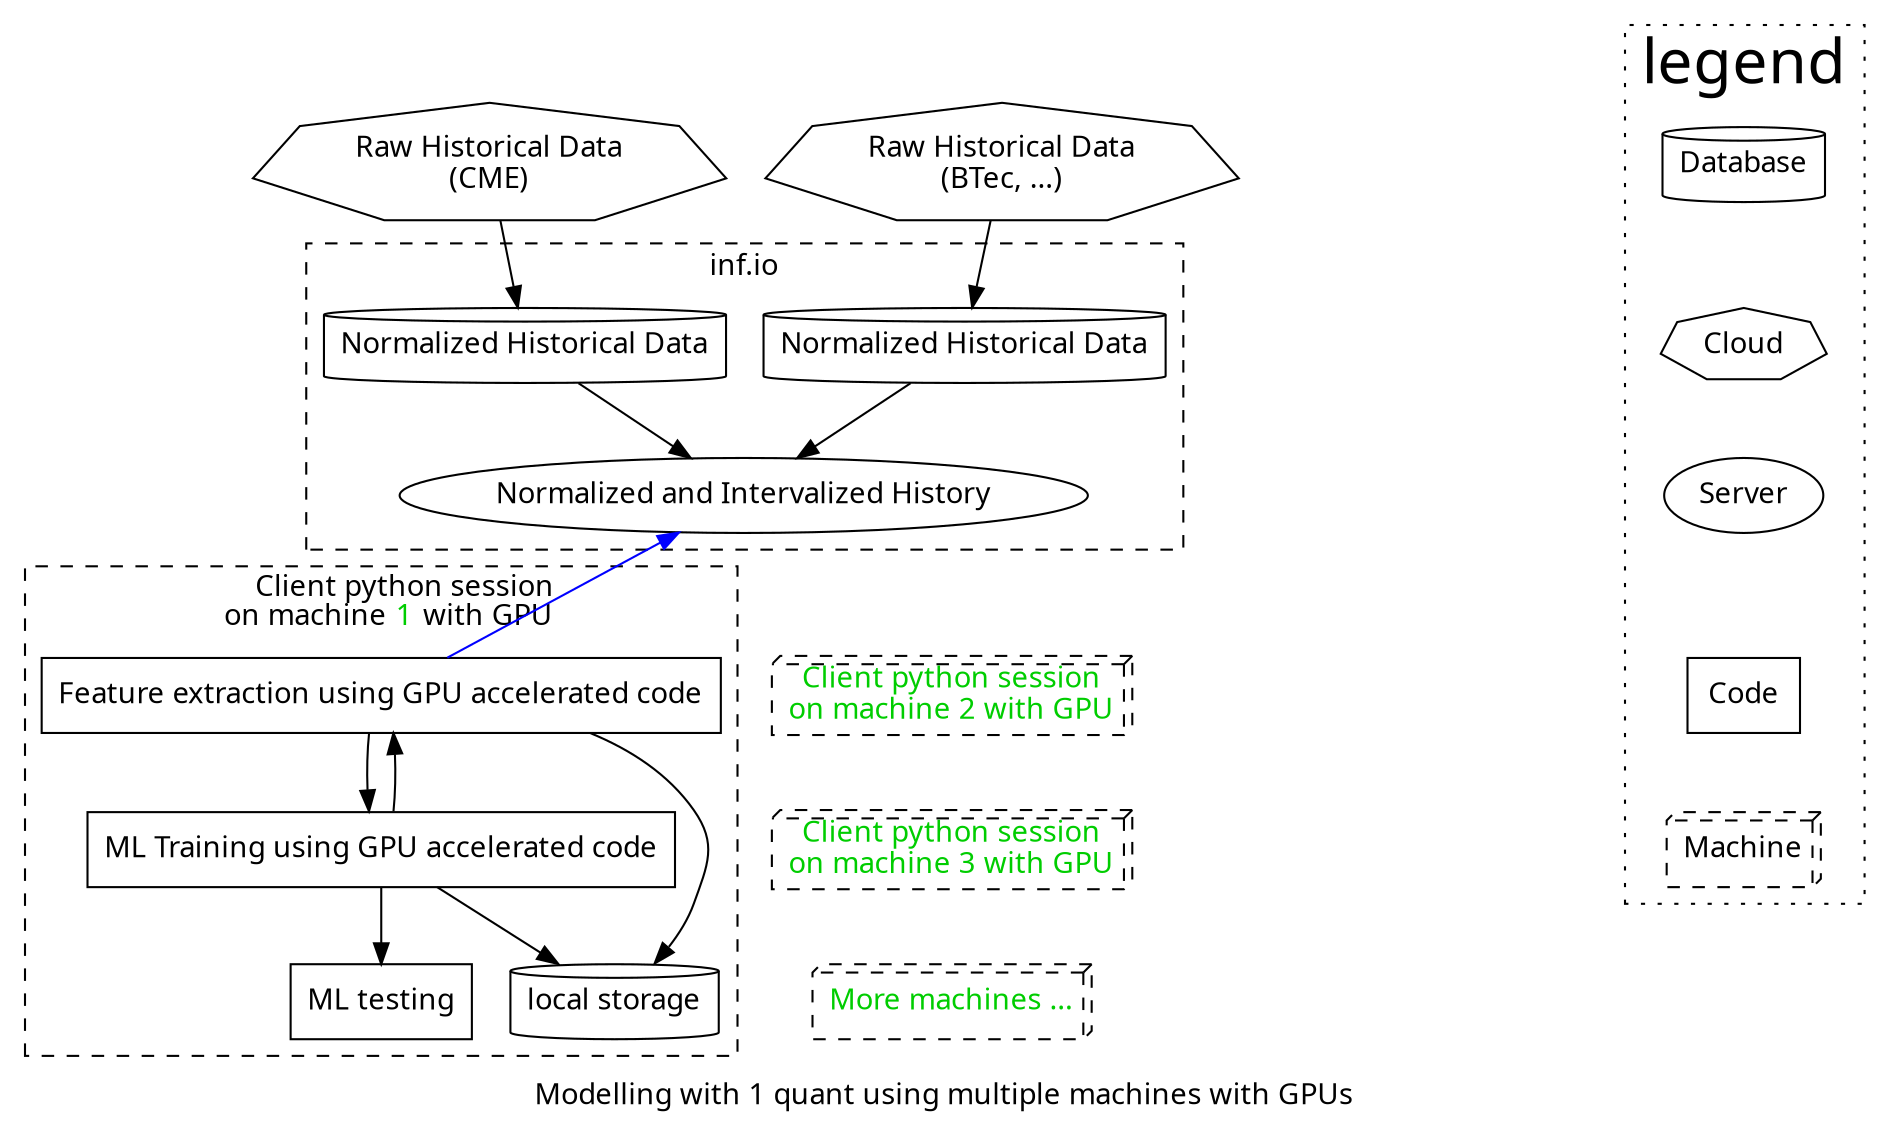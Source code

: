 # compile with dot -ogpus.svg -Tsvg C_gpus.dot
digraph G {
  label="Modelling with 1 quant using multiple machines with GPUs";
  graph [
    fontname="Handlee";
  ];
  node [
    fontname="Handlee";
  ];
  edge [
    fontname="Handlee";
  ];
  // bgcolor=transparent;
  raw_hist1 [
    label="Raw Historical Data\n(CME)";
    shape="septagon";
  ];
  raw_hist2 [
    label="Raw Historical Data\n(BTec, ...)";
    shape="septagon";
  ];
  subgraph cluster_infio {
    label="inf.io";
    style=dashed;
    norm_hist_data1 [
      label="Normalized Historical Data";
      shape="cylinder";
    ];
    norm_hist_data2 [
      label="Normalized Historical Data";
      shape="cylinder";
    ];
    norm_hist [
      label="Normalized and Intervalized History";
    ];
  }
  subgraph cluster_client {
    label=<
      Client python session<br />
      on machine <font color="green3">1 </font>with GPU
    >;
    style=dashed;
    feature [
      label="Feature extraction using GPU accelerated code";
      shape="box";
    ];
    ML_training [
      label="ML Training using GPU accelerated code";
      shape="box";
    ];
    user_disk [
      label="local storage";
      shape="cylinder";
    ];
    ML_testing [
      label="ML testing";
      shape="box";
    ];
  }
  subgraph cluster_machines {
    style=invis;
    machine2 [
      label="Client python session\non machine 2 with GPU";
      fontcolor="green3";
      style=dashed;
      shape=box3d;
    ];
    machine3 [
      label="Client python session\non machine 3 with GPU";
      fontcolor="green3";
      style=dashed;
      shape=box3d;
    ];
    machine4 [
      label="More machines ...";
      fontcolor="green3";
      style=dashed;
      shape=box3d;
    ];
    norm_hist -> machine2 -> machine3 -> machine4 [
      style=invis;
    ];
  }
  raw_hist1 -> norm_hist_data1 -> norm_hist;
  raw_hist2 -> norm_hist_data2 -> norm_hist;
  norm_hist -> feature [
    dir="back";
    color=blue;
  ];
  feature -> ML_training -> { ML_testing user_disk };
  ML_training -> feature -> user_disk;
  subgraph cluster_legend {
    label="legend";
    style=dotted;
    fontsize=30;
    Database [
      shape="cylinder";
    ];
    Cloud [
      shape="septagon";
    ];
    Server;
    Code [
      shape="box";
    ];
    Machine [
      shape=box3d;
      style=dashed;
    ];
    Database -> Cloud -> Server -> Code -> Machine [
      style=invis;
    ];
  }
}
# C_gpus.dot
